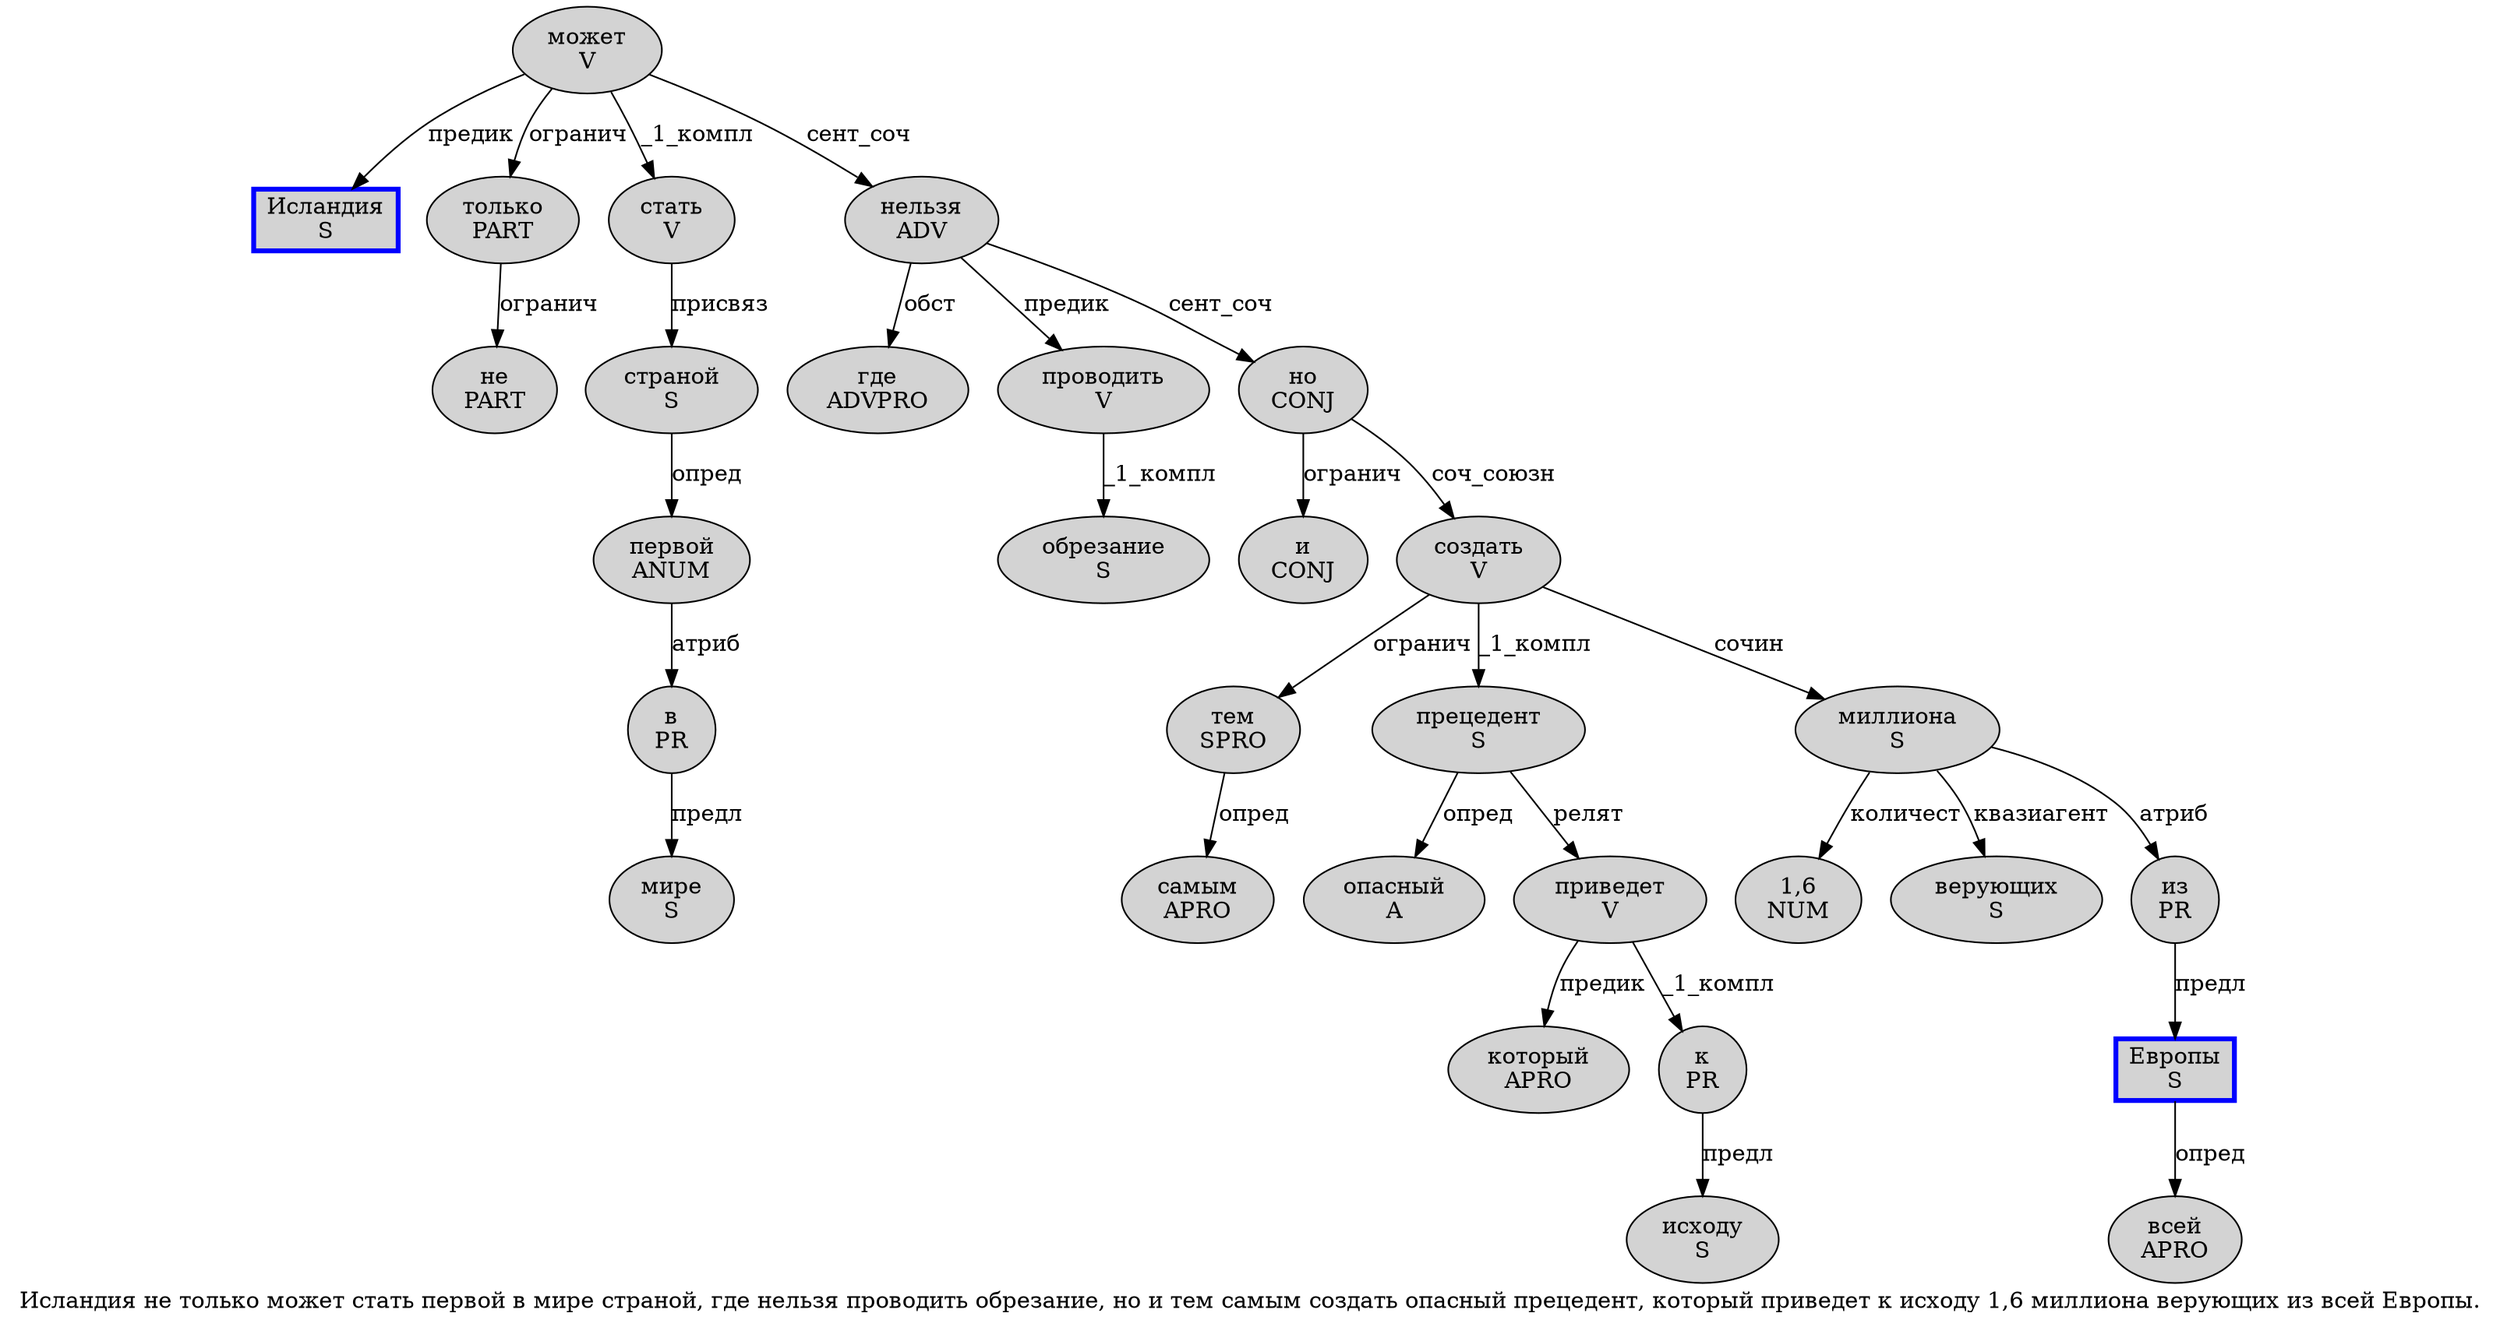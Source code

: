 digraph SENTENCE_1430 {
	graph [label="Исландия не только может стать первой в мире страной, где нельзя проводить обрезание, но и тем самым создать опасный прецедент, который приведет к исходу 1,6 миллиона верующих из всей Европы."]
	node [style=filled]
		0 [label="Исландия
S" color=blue fillcolor=lightgray penwidth=3 shape=box]
		1 [label="не
PART" color="" fillcolor=lightgray penwidth=1 shape=ellipse]
		2 [label="только
PART" color="" fillcolor=lightgray penwidth=1 shape=ellipse]
		3 [label="может
V" color="" fillcolor=lightgray penwidth=1 shape=ellipse]
		4 [label="стать
V" color="" fillcolor=lightgray penwidth=1 shape=ellipse]
		5 [label="первой
ANUM" color="" fillcolor=lightgray penwidth=1 shape=ellipse]
		6 [label="в
PR" color="" fillcolor=lightgray penwidth=1 shape=ellipse]
		7 [label="мире
S" color="" fillcolor=lightgray penwidth=1 shape=ellipse]
		8 [label="страной
S" color="" fillcolor=lightgray penwidth=1 shape=ellipse]
		10 [label="где
ADVPRO" color="" fillcolor=lightgray penwidth=1 shape=ellipse]
		11 [label="нельзя
ADV" color="" fillcolor=lightgray penwidth=1 shape=ellipse]
		12 [label="проводить
V" color="" fillcolor=lightgray penwidth=1 shape=ellipse]
		13 [label="обрезание
S" color="" fillcolor=lightgray penwidth=1 shape=ellipse]
		15 [label="но
CONJ" color="" fillcolor=lightgray penwidth=1 shape=ellipse]
		16 [label="и
CONJ" color="" fillcolor=lightgray penwidth=1 shape=ellipse]
		17 [label="тем
SPRO" color="" fillcolor=lightgray penwidth=1 shape=ellipse]
		18 [label="самым
APRO" color="" fillcolor=lightgray penwidth=1 shape=ellipse]
		19 [label="создать
V" color="" fillcolor=lightgray penwidth=1 shape=ellipse]
		20 [label="опасный
A" color="" fillcolor=lightgray penwidth=1 shape=ellipse]
		21 [label="прецедент
S" color="" fillcolor=lightgray penwidth=1 shape=ellipse]
		23 [label="который
APRO" color="" fillcolor=lightgray penwidth=1 shape=ellipse]
		24 [label="приведет
V" color="" fillcolor=lightgray penwidth=1 shape=ellipse]
		25 [label="к
PR" color="" fillcolor=lightgray penwidth=1 shape=ellipse]
		26 [label="исходу
S" color="" fillcolor=lightgray penwidth=1 shape=ellipse]
		27 [label="1,6
NUM" color="" fillcolor=lightgray penwidth=1 shape=ellipse]
		28 [label="миллиона
S" color="" fillcolor=lightgray penwidth=1 shape=ellipse]
		29 [label="верующих
S" color="" fillcolor=lightgray penwidth=1 shape=ellipse]
		30 [label="из
PR" color="" fillcolor=lightgray penwidth=1 shape=ellipse]
		31 [label="всей
APRO" color="" fillcolor=lightgray penwidth=1 shape=ellipse]
		32 [label="Европы
S" color=blue fillcolor=lightgray penwidth=3 shape=box]
			30 -> 32 [label="предл"]
			4 -> 8 [label="присвяз"]
			32 -> 31 [label="опред"]
			21 -> 20 [label="опред"]
			21 -> 24 [label="релят"]
			17 -> 18 [label="опред"]
			3 -> 0 [label="предик"]
			3 -> 2 [label="огранич"]
			3 -> 4 [label="_1_компл"]
			3 -> 11 [label="сент_соч"]
			15 -> 16 [label="огранич"]
			15 -> 19 [label="соч_союзн"]
			6 -> 7 [label="предл"]
			25 -> 26 [label="предл"]
			12 -> 13 [label="_1_компл"]
			8 -> 5 [label="опред"]
			5 -> 6 [label="атриб"]
			11 -> 10 [label="обст"]
			11 -> 12 [label="предик"]
			11 -> 15 [label="сент_соч"]
			19 -> 17 [label="огранич"]
			19 -> 21 [label="_1_компл"]
			19 -> 28 [label="сочин"]
			28 -> 27 [label="количест"]
			28 -> 29 [label="квазиагент"]
			28 -> 30 [label="атриб"]
			2 -> 1 [label="огранич"]
			24 -> 23 [label="предик"]
			24 -> 25 [label="_1_компл"]
}